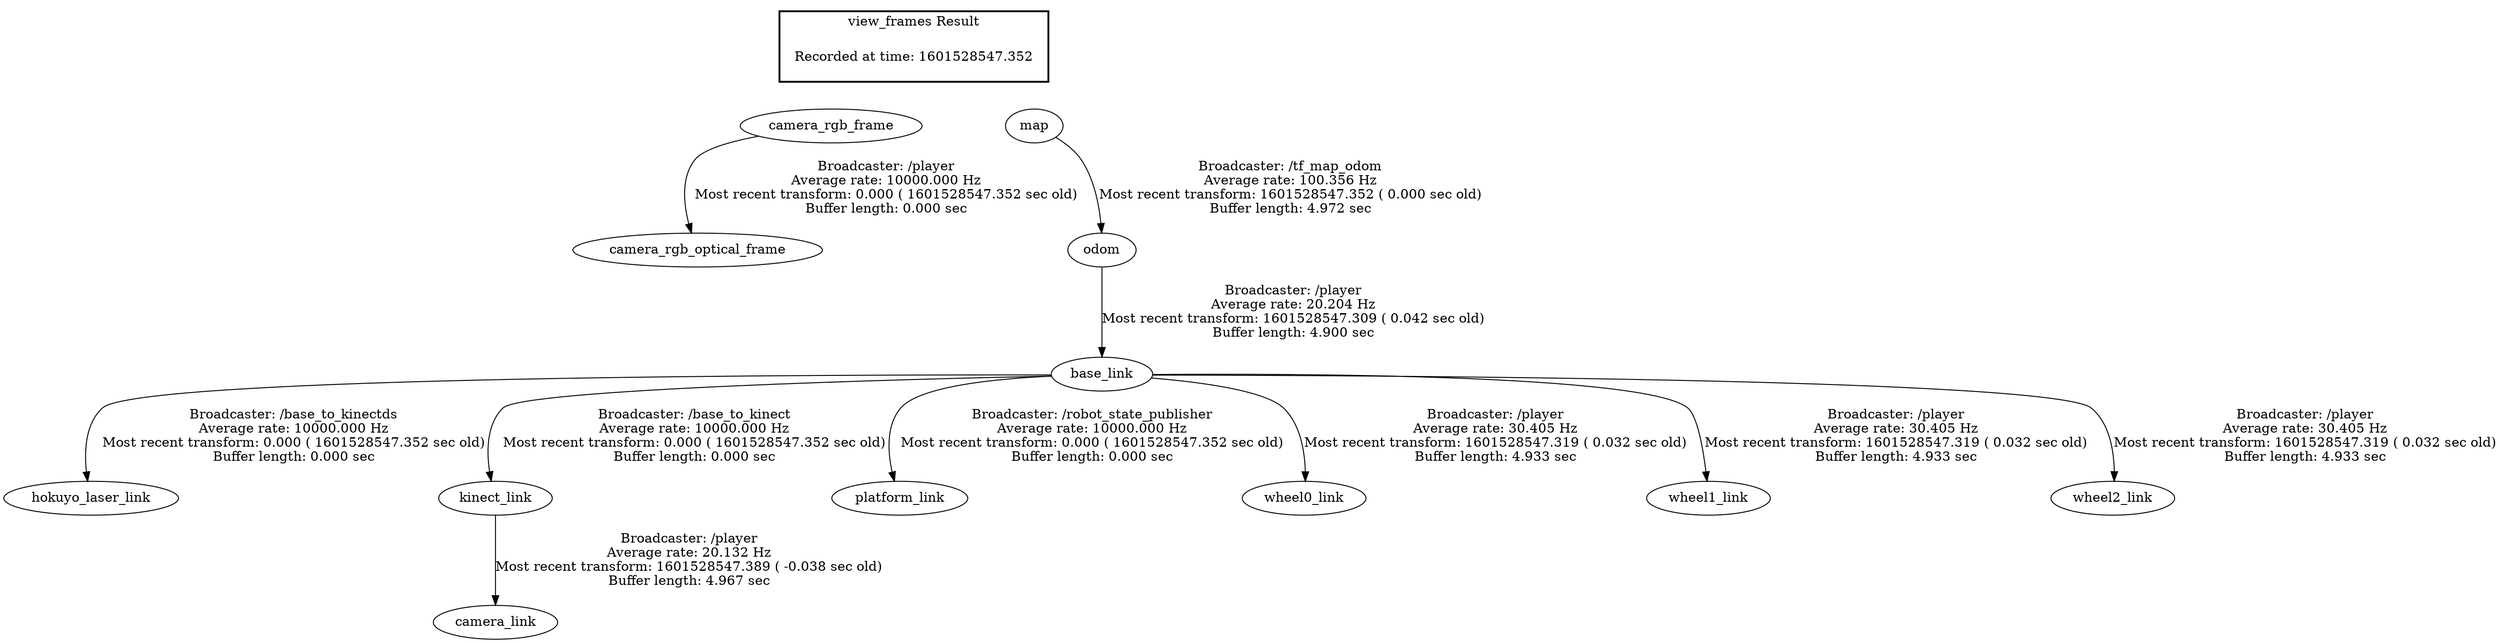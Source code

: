 digraph G {
"base_link" -> "hokuyo_laser_link"[label="Broadcaster: /base_to_kinectds\nAverage rate: 10000.000 Hz\nMost recent transform: 0.000 ( 1601528547.352 sec old)\nBuffer length: 0.000 sec\n"];
"odom" -> "base_link"[label="Broadcaster: /player\nAverage rate: 20.204 Hz\nMost recent transform: 1601528547.309 ( 0.042 sec old)\nBuffer length: 4.900 sec\n"];
"base_link" -> "kinect_link"[label="Broadcaster: /base_to_kinect\nAverage rate: 10000.000 Hz\nMost recent transform: 0.000 ( 1601528547.352 sec old)\nBuffer length: 0.000 sec\n"];
"base_link" -> "platform_link"[label="Broadcaster: /robot_state_publisher\nAverage rate: 10000.000 Hz\nMost recent transform: 0.000 ( 1601528547.352 sec old)\nBuffer length: 0.000 sec\n"];
"camera_rgb_frame" -> "camera_rgb_optical_frame"[label="Broadcaster: /player\nAverage rate: 10000.000 Hz\nMost recent transform: 0.000 ( 1601528547.352 sec old)\nBuffer length: 0.000 sec\n"];
"kinect_link" -> "camera_link"[label="Broadcaster: /player\nAverage rate: 20.132 Hz\nMost recent transform: 1601528547.389 ( -0.038 sec old)\nBuffer length: 4.967 sec\n"];
"map" -> "odom"[label="Broadcaster: /tf_map_odom\nAverage rate: 100.356 Hz\nMost recent transform: 1601528547.352 ( 0.000 sec old)\nBuffer length: 4.972 sec\n"];
"base_link" -> "wheel0_link"[label="Broadcaster: /player\nAverage rate: 30.405 Hz\nMost recent transform: 1601528547.319 ( 0.032 sec old)\nBuffer length: 4.933 sec\n"];
"base_link" -> "wheel1_link"[label="Broadcaster: /player\nAverage rate: 30.405 Hz\nMost recent transform: 1601528547.319 ( 0.032 sec old)\nBuffer length: 4.933 sec\n"];
"base_link" -> "wheel2_link"[label="Broadcaster: /player\nAverage rate: 30.405 Hz\nMost recent transform: 1601528547.319 ( 0.032 sec old)\nBuffer length: 4.933 sec\n"];
edge [style=invis];
 subgraph cluster_legend { style=bold; color=black; label ="view_frames Result";
"Recorded at time: 1601528547.352"[ shape=plaintext ] ;
 }->"camera_rgb_frame";
edge [style=invis];
 subgraph cluster_legend { style=bold; color=black; label ="view_frames Result";
"Recorded at time: 1601528547.352"[ shape=plaintext ] ;
 }->"map";
}